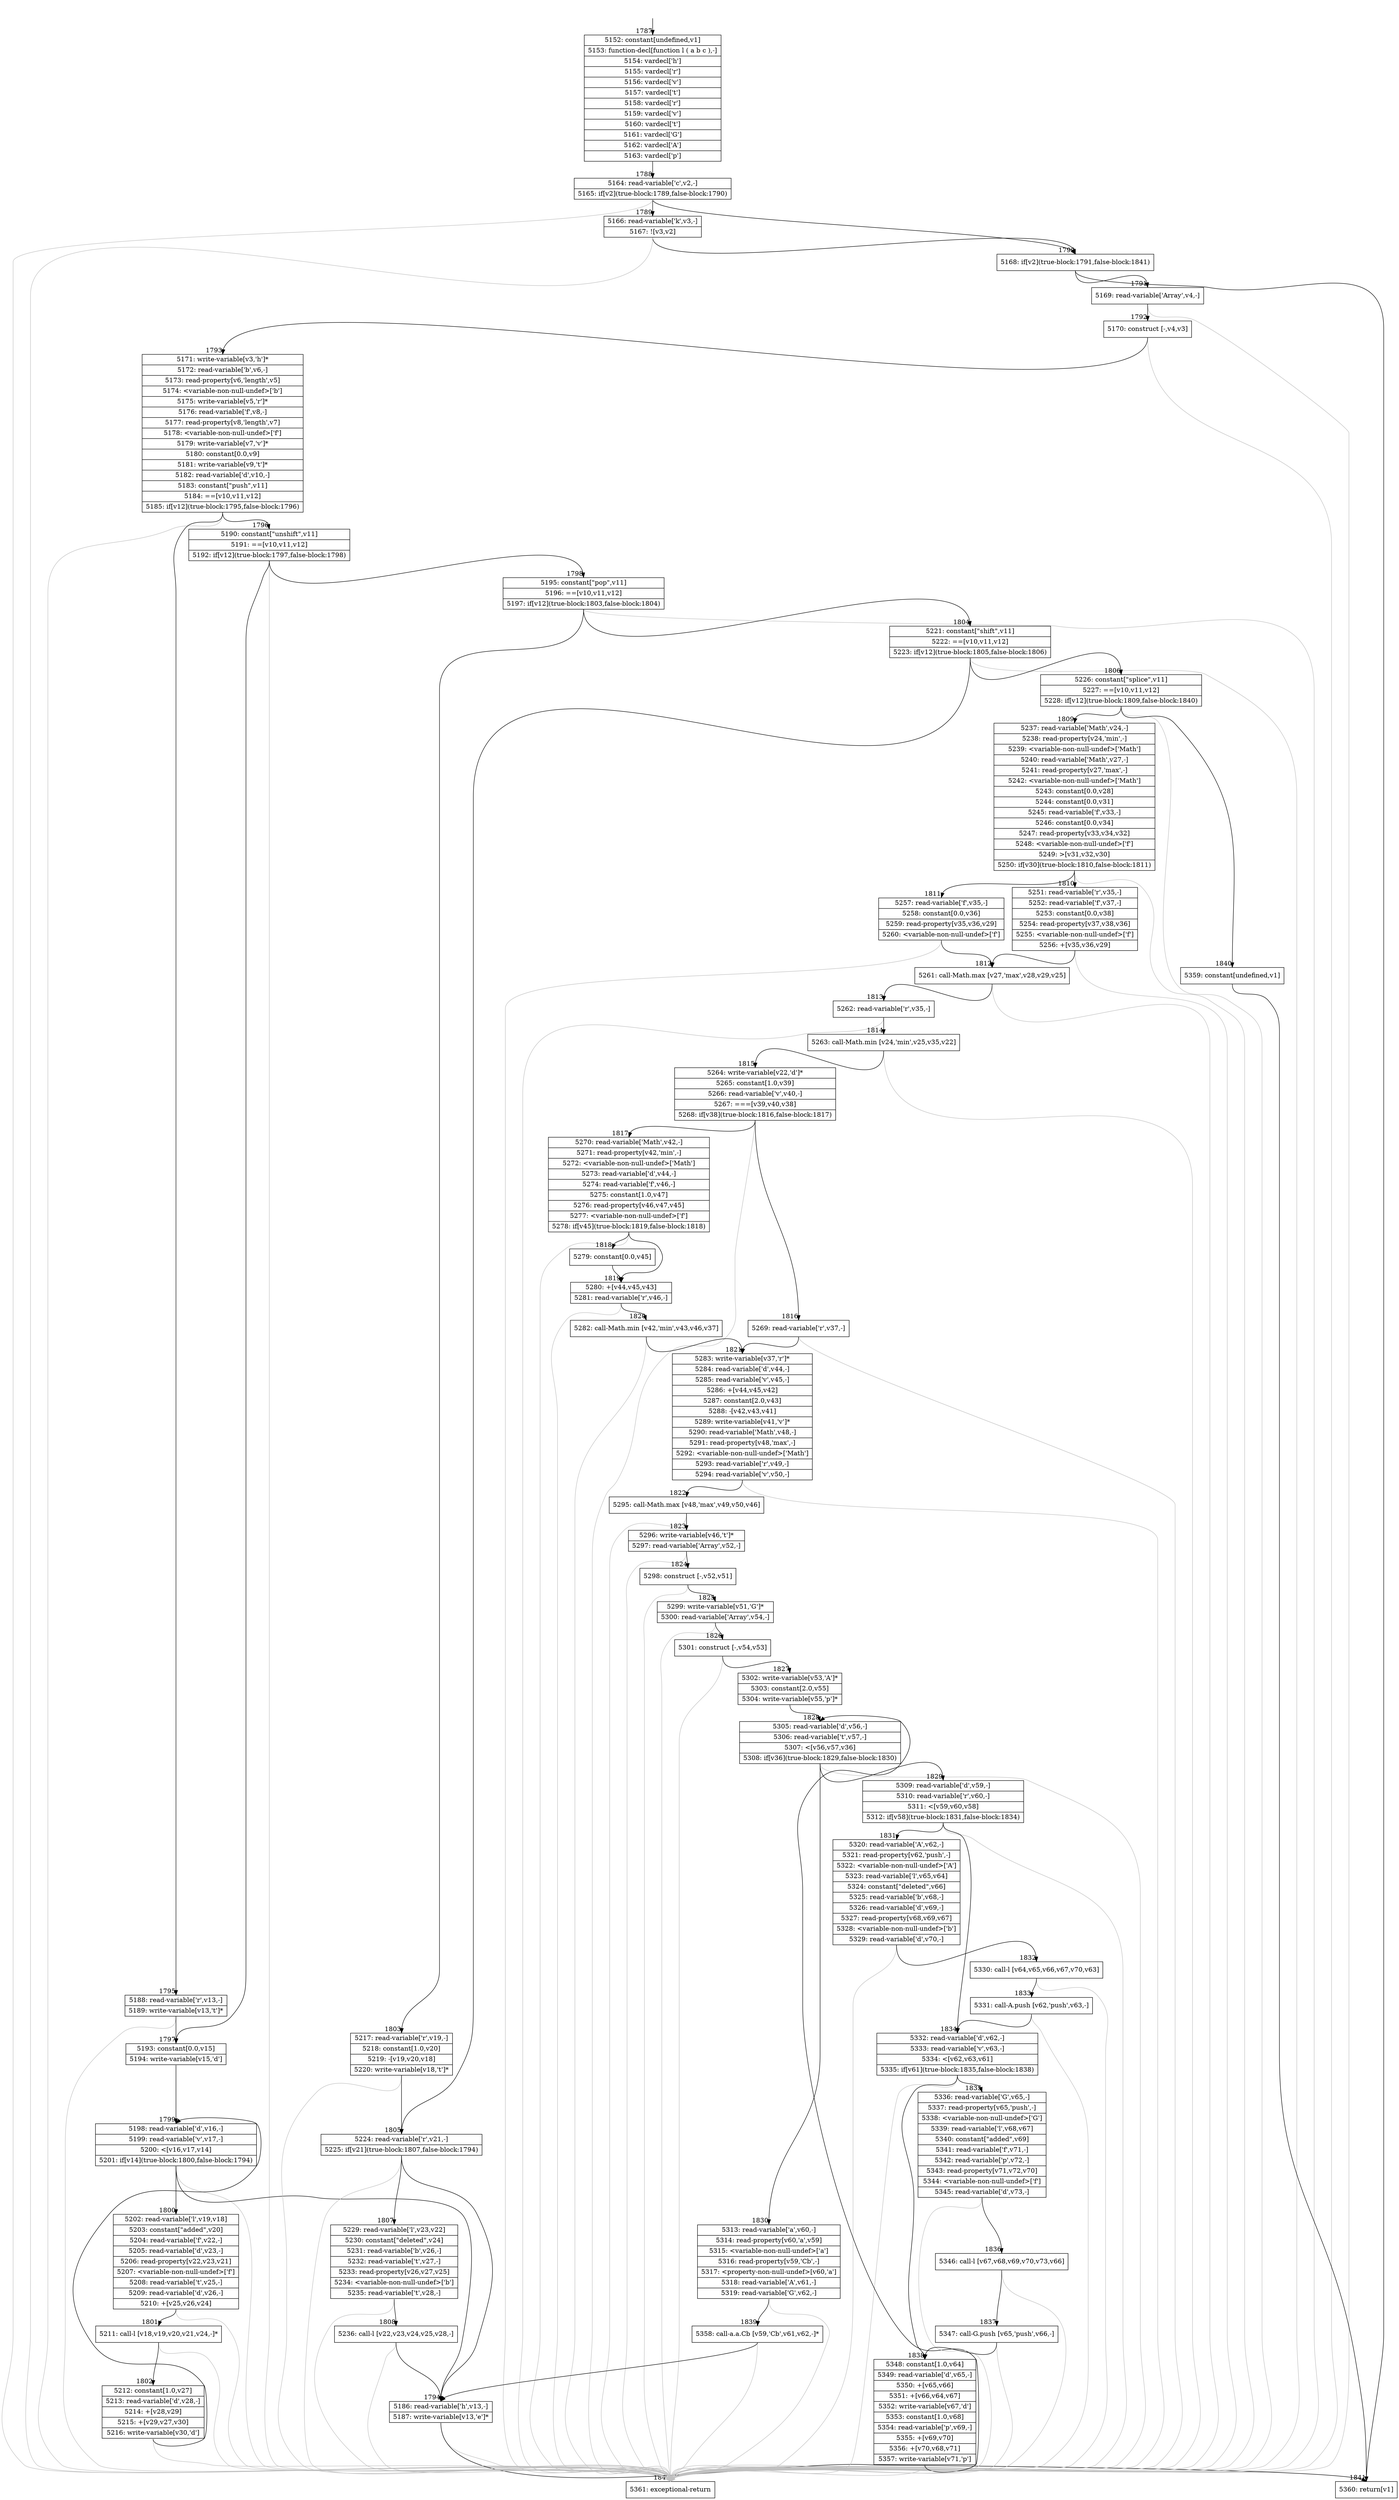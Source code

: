 digraph {
rankdir="TD"
BB_entry159[shape=none,label=""];
BB_entry159 -> BB1787 [tailport=s, headport=n, headlabel="    1787"]
BB1787 [shape=record label="{5152: constant[undefined,v1]|5153: function-decl[function l ( a b c ),-]|5154: vardecl['h']|5155: vardecl['r']|5156: vardecl['v']|5157: vardecl['t']|5158: vardecl['r']|5159: vardecl['v']|5160: vardecl['t']|5161: vardecl['G']|5162: vardecl['A']|5163: vardecl['p']}" ] 
BB1787 -> BB1788 [tailport=s, headport=n, headlabel="      1788"]
BB1788 [shape=record label="{5164: read-variable['c',v2,-]|5165: if[v2](true-block:1789,false-block:1790)}" ] 
BB1788 -> BB1790 [tailport=s, headport=n, headlabel="      1790"]
BB1788 -> BB1789 [tailport=s, headport=n, headlabel="      1789"]
BB1788 -> BB1842 [tailport=s, headport=n, color=gray, headlabel="      1842"]
BB1789 [shape=record label="{5166: read-variable['k',v3,-]|5167: ![v3,v2]}" ] 
BB1789 -> BB1790 [tailport=s, headport=n]
BB1789 -> BB1842 [tailport=s, headport=n, color=gray]
BB1790 [shape=record label="{5168: if[v2](true-block:1791,false-block:1841)}" ] 
BB1790 -> BB1791 [tailport=s, headport=n, headlabel="      1791"]
BB1790 -> BB1841 [tailport=s, headport=n, headlabel="      1841"]
BB1791 [shape=record label="{5169: read-variable['Array',v4,-]}" ] 
BB1791 -> BB1792 [tailport=s, headport=n, headlabel="      1792"]
BB1791 -> BB1842 [tailport=s, headport=n, color=gray]
BB1792 [shape=record label="{5170: construct [-,v4,v3]}" ] 
BB1792 -> BB1793 [tailport=s, headport=n, headlabel="      1793"]
BB1792 -> BB1842 [tailport=s, headport=n, color=gray]
BB1793 [shape=record label="{5171: write-variable[v3,'h']*|5172: read-variable['b',v6,-]|5173: read-property[v6,'length',v5]|5174: \<variable-non-null-undef\>['b']|5175: write-variable[v5,'r']*|5176: read-variable['f',v8,-]|5177: read-property[v8,'length',v7]|5178: \<variable-non-null-undef\>['f']|5179: write-variable[v7,'v']*|5180: constant[0.0,v9]|5181: write-variable[v9,'t']*|5182: read-variable['d',v10,-]|5183: constant[\"push\",v11]|5184: ==[v10,v11,v12]|5185: if[v12](true-block:1795,false-block:1796)}" ] 
BB1793 -> BB1795 [tailport=s, headport=n, headlabel="      1795"]
BB1793 -> BB1796 [tailport=s, headport=n, headlabel="      1796"]
BB1793 -> BB1842 [tailport=s, headport=n, color=gray]
BB1794 [shape=record label="{5186: read-variable['h',v13,-]|5187: write-variable[v13,'e']*}" ] 
BB1794 -> BB1841 [tailport=s, headport=n]
BB1794 -> BB1842 [tailport=s, headport=n, color=gray]
BB1795 [shape=record label="{5188: read-variable['r',v13,-]|5189: write-variable[v13,'t']*}" ] 
BB1795 -> BB1797 [tailport=s, headport=n, headlabel="      1797"]
BB1795 -> BB1842 [tailport=s, headport=n, color=gray]
BB1796 [shape=record label="{5190: constant[\"unshift\",v11]|5191: ==[v10,v11,v12]|5192: if[v12](true-block:1797,false-block:1798)}" ] 
BB1796 -> BB1797 [tailport=s, headport=n]
BB1796 -> BB1798 [tailport=s, headport=n, headlabel="      1798"]
BB1796 -> BB1842 [tailport=s, headport=n, color=gray]
BB1797 [shape=record label="{5193: constant[0.0,v15]|5194: write-variable[v15,'d']}" ] 
BB1797 -> BB1799 [tailport=s, headport=n, headlabel="      1799"]
BB1798 [shape=record label="{5195: constant[\"pop\",v11]|5196: ==[v10,v11,v12]|5197: if[v12](true-block:1803,false-block:1804)}" ] 
BB1798 -> BB1803 [tailport=s, headport=n, headlabel="      1803"]
BB1798 -> BB1804 [tailport=s, headport=n, headlabel="      1804"]
BB1798 -> BB1842 [tailport=s, headport=n, color=gray]
BB1799 [shape=record label="{5198: read-variable['d',v16,-]|5199: read-variable['v',v17,-]|5200: \<[v16,v17,v14]|5201: if[v14](true-block:1800,false-block:1794)}" ] 
BB1799 -> BB1800 [tailport=s, headport=n, headlabel="      1800"]
BB1799 -> BB1794 [tailport=s, headport=n, headlabel="      1794"]
BB1799 -> BB1842 [tailport=s, headport=n, color=gray]
BB1800 [shape=record label="{5202: read-variable['l',v19,v18]|5203: constant[\"added\",v20]|5204: read-variable['f',v22,-]|5205: read-variable['d',v23,-]|5206: read-property[v22,v23,v21]|5207: \<variable-non-null-undef\>['f']|5208: read-variable['t',v25,-]|5209: read-variable['d',v26,-]|5210: +[v25,v26,v24]}" ] 
BB1800 -> BB1801 [tailport=s, headport=n, headlabel="      1801"]
BB1800 -> BB1842 [tailport=s, headport=n, color=gray]
BB1801 [shape=record label="{5211: call-l [v18,v19,v20,v21,v24,-]*}" ] 
BB1801 -> BB1802 [tailport=s, headport=n, headlabel="      1802"]
BB1801 -> BB1842 [tailport=s, headport=n, color=gray]
BB1802 [shape=record label="{5212: constant[1.0,v27]|5213: read-variable['d',v28,-]|5214: +[v28,v29]|5215: +[v29,v27,v30]|5216: write-variable[v30,'d']}" ] 
BB1802 -> BB1799 [tailport=s, headport=n]
BB1802 -> BB1842 [tailport=s, headport=n, color=gray]
BB1803 [shape=record label="{5217: read-variable['r',v19,-]|5218: constant[1.0,v20]|5219: -[v19,v20,v18]|5220: write-variable[v18,'t']*}" ] 
BB1803 -> BB1805 [tailport=s, headport=n, headlabel="      1805"]
BB1803 -> BB1842 [tailport=s, headport=n, color=gray]
BB1804 [shape=record label="{5221: constant[\"shift\",v11]|5222: ==[v10,v11,v12]|5223: if[v12](true-block:1805,false-block:1806)}" ] 
BB1804 -> BB1805 [tailport=s, headport=n]
BB1804 -> BB1806 [tailport=s, headport=n, headlabel="      1806"]
BB1804 -> BB1842 [tailport=s, headport=n, color=gray]
BB1805 [shape=record label="{5224: read-variable['r',v21,-]|5225: if[v21](true-block:1807,false-block:1794)}" ] 
BB1805 -> BB1794 [tailport=s, headport=n]
BB1805 -> BB1807 [tailport=s, headport=n, headlabel="      1807"]
BB1805 -> BB1842 [tailport=s, headport=n, color=gray]
BB1806 [shape=record label="{5226: constant[\"splice\",v11]|5227: ==[v10,v11,v12]|5228: if[v12](true-block:1809,false-block:1840)}" ] 
BB1806 -> BB1809 [tailport=s, headport=n, headlabel="      1809"]
BB1806 -> BB1840 [tailport=s, headport=n, headlabel="      1840"]
BB1806 -> BB1842 [tailport=s, headport=n, color=gray]
BB1807 [shape=record label="{5229: read-variable['l',v23,v22]|5230: constant[\"deleted\",v24]|5231: read-variable['b',v26,-]|5232: read-variable['t',v27,-]|5233: read-property[v26,v27,v25]|5234: \<variable-non-null-undef\>['b']|5235: read-variable['t',v28,-]}" ] 
BB1807 -> BB1808 [tailport=s, headport=n, headlabel="      1808"]
BB1807 -> BB1842 [tailport=s, headport=n, color=gray]
BB1808 [shape=record label="{5236: call-l [v22,v23,v24,v25,v28,-]}" ] 
BB1808 -> BB1794 [tailport=s, headport=n]
BB1808 -> BB1842 [tailport=s, headport=n, color=gray]
BB1809 [shape=record label="{5237: read-variable['Math',v24,-]|5238: read-property[v24,'min',-]|5239: \<variable-non-null-undef\>['Math']|5240: read-variable['Math',v27,-]|5241: read-property[v27,'max',-]|5242: \<variable-non-null-undef\>['Math']|5243: constant[0.0,v28]|5244: constant[0.0,v31]|5245: read-variable['f',v33,-]|5246: constant[0.0,v34]|5247: read-property[v33,v34,v32]|5248: \<variable-non-null-undef\>['f']|5249: \>[v31,v32,v30]|5250: if[v30](true-block:1810,false-block:1811)}" ] 
BB1809 -> BB1810 [tailport=s, headport=n, headlabel="      1810"]
BB1809 -> BB1811 [tailport=s, headport=n, headlabel="      1811"]
BB1809 -> BB1842 [tailport=s, headport=n, color=gray]
BB1810 [shape=record label="{5251: read-variable['r',v35,-]|5252: read-variable['f',v37,-]|5253: constant[0.0,v38]|5254: read-property[v37,v38,v36]|5255: \<variable-non-null-undef\>['f']|5256: +[v35,v36,v29]}" ] 
BB1810 -> BB1812 [tailport=s, headport=n, headlabel="      1812"]
BB1810 -> BB1842 [tailport=s, headport=n, color=gray]
BB1811 [shape=record label="{5257: read-variable['f',v35,-]|5258: constant[0.0,v36]|5259: read-property[v35,v36,v29]|5260: \<variable-non-null-undef\>['f']}" ] 
BB1811 -> BB1812 [tailport=s, headport=n]
BB1811 -> BB1842 [tailport=s, headport=n, color=gray]
BB1812 [shape=record label="{5261: call-Math.max [v27,'max',v28,v29,v25]}" ] 
BB1812 -> BB1813 [tailport=s, headport=n, headlabel="      1813"]
BB1812 -> BB1842 [tailport=s, headport=n, color=gray]
BB1813 [shape=record label="{5262: read-variable['r',v35,-]}" ] 
BB1813 -> BB1814 [tailport=s, headport=n, headlabel="      1814"]
BB1813 -> BB1842 [tailport=s, headport=n, color=gray]
BB1814 [shape=record label="{5263: call-Math.min [v24,'min',v25,v35,v22]}" ] 
BB1814 -> BB1815 [tailport=s, headport=n, headlabel="      1815"]
BB1814 -> BB1842 [tailport=s, headport=n, color=gray]
BB1815 [shape=record label="{5264: write-variable[v22,'d']*|5265: constant[1.0,v39]|5266: read-variable['v',v40,-]|5267: ===[v39,v40,v38]|5268: if[v38](true-block:1816,false-block:1817)}" ] 
BB1815 -> BB1816 [tailport=s, headport=n, headlabel="      1816"]
BB1815 -> BB1817 [tailport=s, headport=n, headlabel="      1817"]
BB1815 -> BB1842 [tailport=s, headport=n, color=gray]
BB1816 [shape=record label="{5269: read-variable['r',v37,-]}" ] 
BB1816 -> BB1821 [tailport=s, headport=n, headlabel="      1821"]
BB1816 -> BB1842 [tailport=s, headport=n, color=gray]
BB1817 [shape=record label="{5270: read-variable['Math',v42,-]|5271: read-property[v42,'min',-]|5272: \<variable-non-null-undef\>['Math']|5273: read-variable['d',v44,-]|5274: read-variable['f',v46,-]|5275: constant[1.0,v47]|5276: read-property[v46,v47,v45]|5277: \<variable-non-null-undef\>['f']|5278: if[v45](true-block:1819,false-block:1818)}" ] 
BB1817 -> BB1819 [tailport=s, headport=n, headlabel="      1819"]
BB1817 -> BB1818 [tailport=s, headport=n, headlabel="      1818"]
BB1817 -> BB1842 [tailport=s, headport=n, color=gray]
BB1818 [shape=record label="{5279: constant[0.0,v45]}" ] 
BB1818 -> BB1819 [tailport=s, headport=n]
BB1819 [shape=record label="{5280: +[v44,v45,v43]|5281: read-variable['r',v46,-]}" ] 
BB1819 -> BB1820 [tailport=s, headport=n, headlabel="      1820"]
BB1819 -> BB1842 [tailport=s, headport=n, color=gray]
BB1820 [shape=record label="{5282: call-Math.min [v42,'min',v43,v46,v37]}" ] 
BB1820 -> BB1821 [tailport=s, headport=n]
BB1820 -> BB1842 [tailport=s, headport=n, color=gray]
BB1821 [shape=record label="{5283: write-variable[v37,'r']*|5284: read-variable['d',v44,-]|5285: read-variable['v',v45,-]|5286: +[v44,v45,v42]|5287: constant[2.0,v43]|5288: -[v42,v43,v41]|5289: write-variable[v41,'v']*|5290: read-variable['Math',v48,-]|5291: read-property[v48,'max',-]|5292: \<variable-non-null-undef\>['Math']|5293: read-variable['r',v49,-]|5294: read-variable['v',v50,-]}" ] 
BB1821 -> BB1822 [tailport=s, headport=n, headlabel="      1822"]
BB1821 -> BB1842 [tailport=s, headport=n, color=gray]
BB1822 [shape=record label="{5295: call-Math.max [v48,'max',v49,v50,v46]}" ] 
BB1822 -> BB1823 [tailport=s, headport=n, headlabel="      1823"]
BB1822 -> BB1842 [tailport=s, headport=n, color=gray]
BB1823 [shape=record label="{5296: write-variable[v46,'t']*|5297: read-variable['Array',v52,-]}" ] 
BB1823 -> BB1824 [tailport=s, headport=n, headlabel="      1824"]
BB1823 -> BB1842 [tailport=s, headport=n, color=gray]
BB1824 [shape=record label="{5298: construct [-,v52,v51]}" ] 
BB1824 -> BB1825 [tailport=s, headport=n, headlabel="      1825"]
BB1824 -> BB1842 [tailport=s, headport=n, color=gray]
BB1825 [shape=record label="{5299: write-variable[v51,'G']*|5300: read-variable['Array',v54,-]}" ] 
BB1825 -> BB1826 [tailport=s, headport=n, headlabel="      1826"]
BB1825 -> BB1842 [tailport=s, headport=n, color=gray]
BB1826 [shape=record label="{5301: construct [-,v54,v53]}" ] 
BB1826 -> BB1827 [tailport=s, headport=n, headlabel="      1827"]
BB1826 -> BB1842 [tailport=s, headport=n, color=gray]
BB1827 [shape=record label="{5302: write-variable[v53,'A']*|5303: constant[2.0,v55]|5304: write-variable[v55,'p']*}" ] 
BB1827 -> BB1828 [tailport=s, headport=n, headlabel="      1828"]
BB1828 [shape=record label="{5305: read-variable['d',v56,-]|5306: read-variable['t',v57,-]|5307: \<[v56,v57,v36]|5308: if[v36](true-block:1829,false-block:1830)}" ] 
BB1828 -> BB1829 [tailport=s, headport=n, headlabel="      1829"]
BB1828 -> BB1830 [tailport=s, headport=n, headlabel="      1830"]
BB1828 -> BB1842 [tailport=s, headport=n, color=gray]
BB1829 [shape=record label="{5309: read-variable['d',v59,-]|5310: read-variable['r',v60,-]|5311: \<[v59,v60,v58]|5312: if[v58](true-block:1831,false-block:1834)}" ] 
BB1829 -> BB1834 [tailport=s, headport=n, headlabel="      1834"]
BB1829 -> BB1831 [tailport=s, headport=n, headlabel="      1831"]
BB1829 -> BB1842 [tailport=s, headport=n, color=gray]
BB1830 [shape=record label="{5313: read-variable['a',v60,-]|5314: read-property[v60,'a',v59]|5315: \<variable-non-null-undef\>['a']|5316: read-property[v59,'Cb',-]|5317: \<property-non-null-undef\>[v60,'a']|5318: read-variable['A',v61,-]|5319: read-variable['G',v62,-]}" ] 
BB1830 -> BB1839 [tailport=s, headport=n, headlabel="      1839"]
BB1830 -> BB1842 [tailport=s, headport=n, color=gray]
BB1831 [shape=record label="{5320: read-variable['A',v62,-]|5321: read-property[v62,'push',-]|5322: \<variable-non-null-undef\>['A']|5323: read-variable['l',v65,v64]|5324: constant[\"deleted\",v66]|5325: read-variable['b',v68,-]|5326: read-variable['d',v69,-]|5327: read-property[v68,v69,v67]|5328: \<variable-non-null-undef\>['b']|5329: read-variable['d',v70,-]}" ] 
BB1831 -> BB1832 [tailport=s, headport=n, headlabel="      1832"]
BB1831 -> BB1842 [tailport=s, headport=n, color=gray]
BB1832 [shape=record label="{5330: call-l [v64,v65,v66,v67,v70,v63]}" ] 
BB1832 -> BB1833 [tailport=s, headport=n, headlabel="      1833"]
BB1832 -> BB1842 [tailport=s, headport=n, color=gray]
BB1833 [shape=record label="{5331: call-A.push [v62,'push',v63,-]}" ] 
BB1833 -> BB1834 [tailport=s, headport=n]
BB1833 -> BB1842 [tailport=s, headport=n, color=gray]
BB1834 [shape=record label="{5332: read-variable['d',v62,-]|5333: read-variable['v',v63,-]|5334: \<[v62,v63,v61]|5335: if[v61](true-block:1835,false-block:1838)}" ] 
BB1834 -> BB1838 [tailport=s, headport=n, headlabel="      1838"]
BB1834 -> BB1835 [tailport=s, headport=n, headlabel="      1835"]
BB1834 -> BB1842 [tailport=s, headport=n, color=gray]
BB1835 [shape=record label="{5336: read-variable['G',v65,-]|5337: read-property[v65,'push',-]|5338: \<variable-non-null-undef\>['G']|5339: read-variable['l',v68,v67]|5340: constant[\"added\",v69]|5341: read-variable['f',v71,-]|5342: read-variable['p',v72,-]|5343: read-property[v71,v72,v70]|5344: \<variable-non-null-undef\>['f']|5345: read-variable['d',v73,-]}" ] 
BB1835 -> BB1836 [tailport=s, headport=n, headlabel="      1836"]
BB1835 -> BB1842 [tailport=s, headport=n, color=gray]
BB1836 [shape=record label="{5346: call-l [v67,v68,v69,v70,v73,v66]}" ] 
BB1836 -> BB1837 [tailport=s, headport=n, headlabel="      1837"]
BB1836 -> BB1842 [tailport=s, headport=n, color=gray]
BB1837 [shape=record label="{5347: call-G.push [v65,'push',v66,-]}" ] 
BB1837 -> BB1838 [tailport=s, headport=n]
BB1837 -> BB1842 [tailport=s, headport=n, color=gray]
BB1838 [shape=record label="{5348: constant[1.0,v64]|5349: read-variable['d',v65,-]|5350: +[v65,v66]|5351: +[v66,v64,v67]|5352: write-variable[v67,'d']|5353: constant[1.0,v68]|5354: read-variable['p',v69,-]|5355: +[v69,v70]|5356: +[v70,v68,v71]|5357: write-variable[v71,'p']}" ] 
BB1838 -> BB1828 [tailport=s, headport=n]
BB1838 -> BB1842 [tailport=s, headport=n, color=gray]
BB1839 [shape=record label="{5358: call-a.a.Cb [v59,'Cb',v61,v62,-]*}" ] 
BB1839 -> BB1794 [tailport=s, headport=n]
BB1839 -> BB1842 [tailport=s, headport=n, color=gray]
BB1840 [shape=record label="{5359: constant[undefined,v1]}" ] 
BB1840 -> BB1841 [tailport=s, headport=n]
BB1841 [shape=record label="{5360: return[v1]}" ] 
BB1842 [shape=record label="{5361: exceptional-return}" ] 
}

